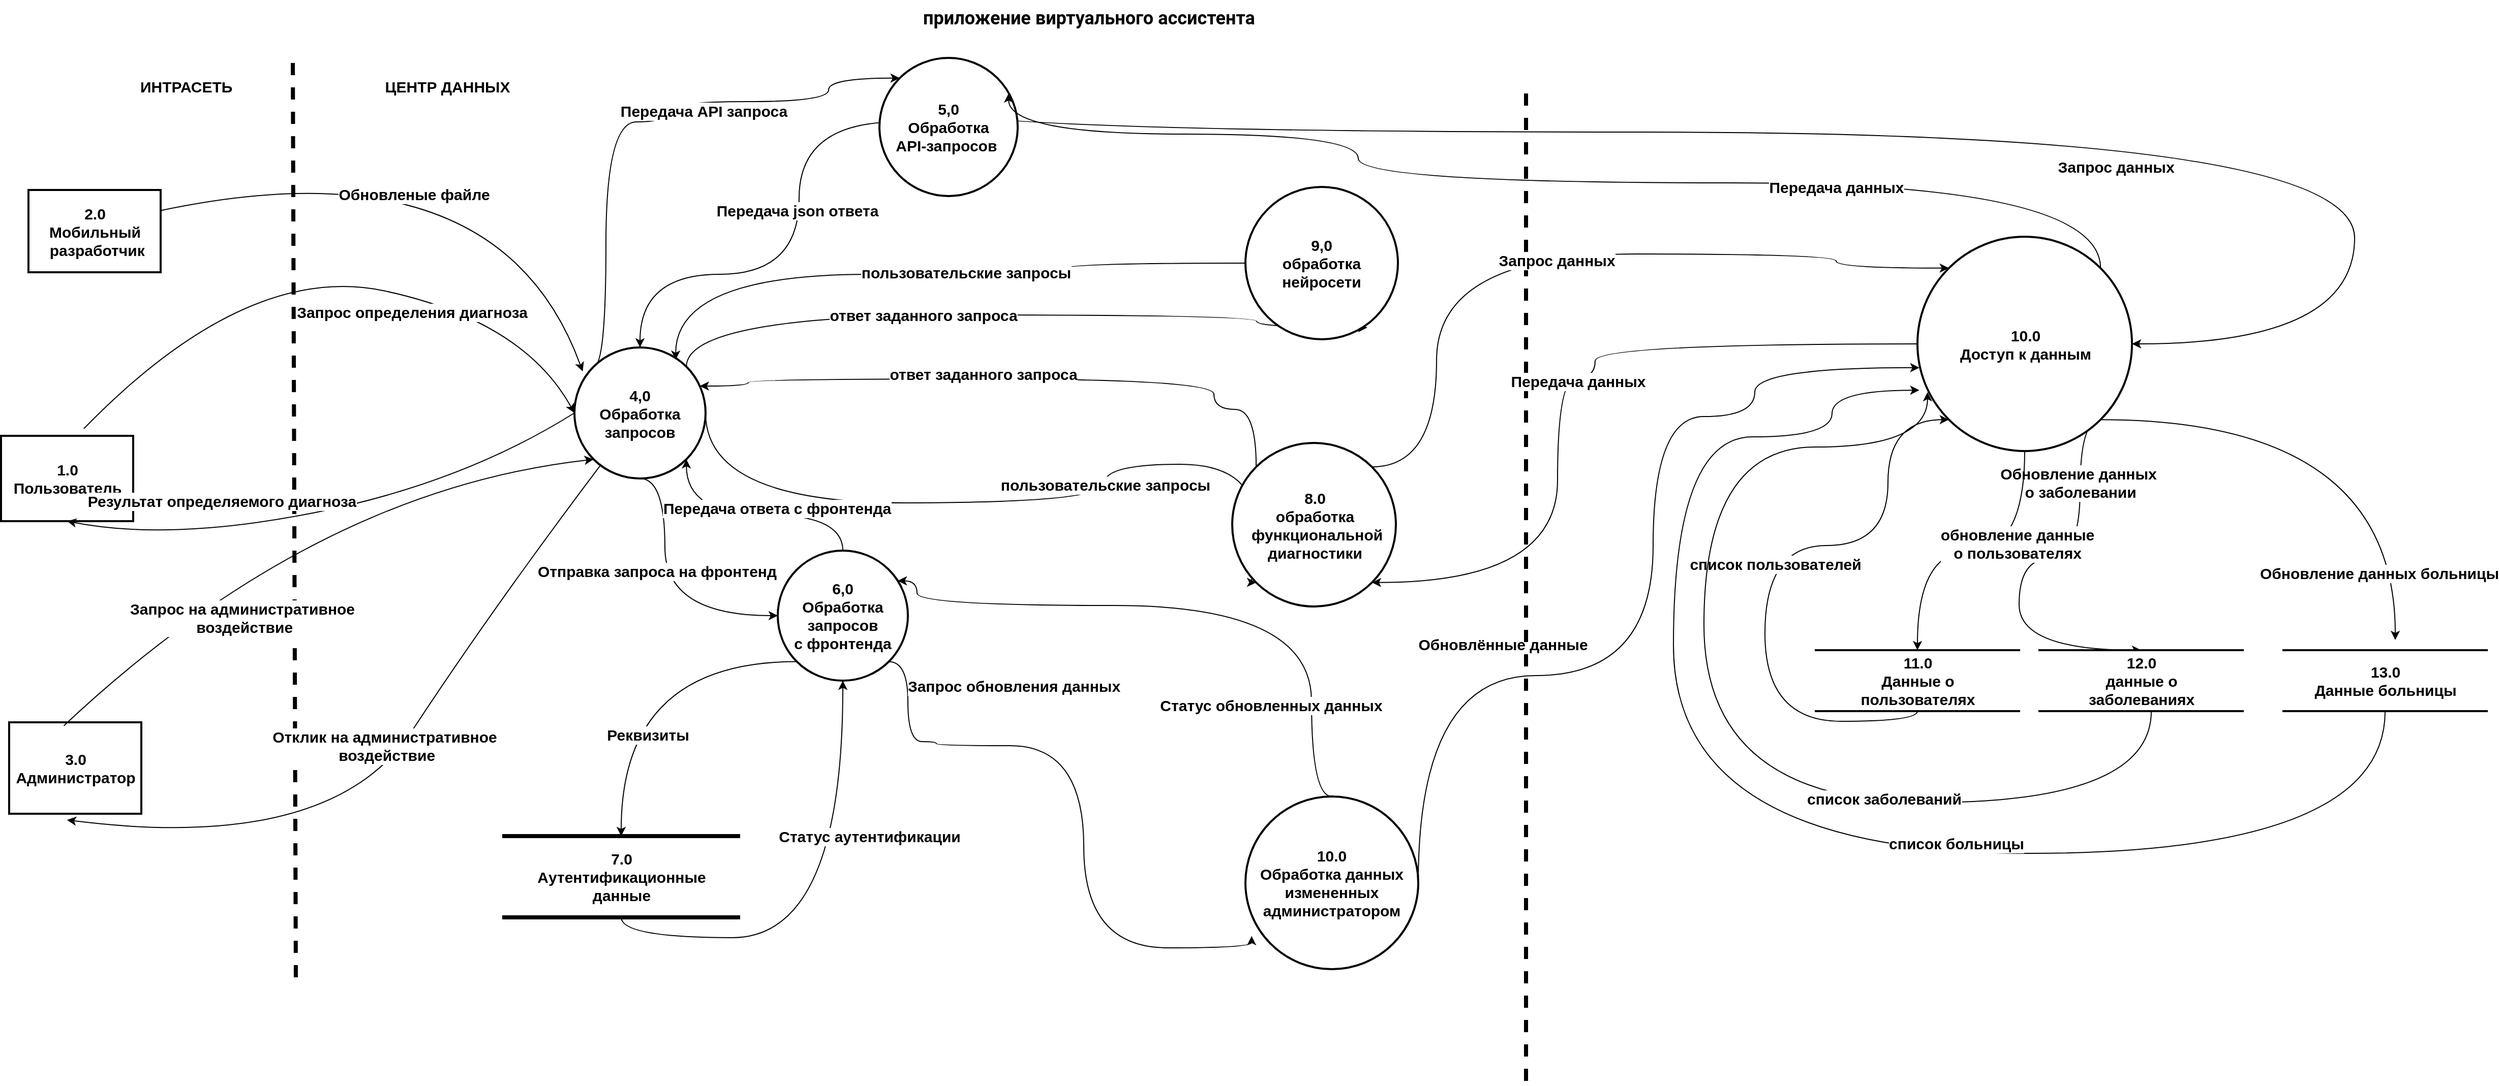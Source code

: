 <mxfile version="20.0.1" type="github">
  <diagram id="IhzEzsToBiXMktf6I1g5" name="Page-1">
    <mxGraphModel dx="1736" dy="900" grid="0" gridSize="10" guides="1" tooltips="1" connect="1" arrows="1" fold="1" page="0" pageScale="1" pageWidth="827" pageHeight="1169" math="0" shadow="0">
      <root>
        <mxCell id="0" />
        <mxCell id="1" parent="0" />
        <mxCell id="C1wmLBce0w5cXy57Bqss-13" value="" style="endArrow=none;html=1;rounded=0;fontSize=15;dashed=1;strokeWidth=4;shadow=0;fontStyle=1;exitX=0.399;exitY=-0.267;exitDx=0;exitDy=0;exitPerimeter=0;" parent="1" source="C1wmLBce0w5cXy57Bqss-17" edge="1">
          <mxGeometry width="50" height="50" relative="1" as="geometry">
            <mxPoint x="405" y="172.0" as="sourcePoint" />
            <mxPoint x="405" y="1046" as="targetPoint" />
          </mxGeometry>
        </mxCell>
        <mxCell id="C1wmLBce0w5cXy57Bqss-15" value="&lt;div style=&quot;line-height: 0.9; font-size: 15px;&quot;&gt;&lt;br style=&quot;font-size: 15px;&quot;&gt;&lt;/div&gt;&lt;div style=&quot;display: none; font-size: 15px;&quot; id=&quot;SDCloudData&quot;&gt;&lt;/div&gt;" style="text;whiteSpace=wrap;html=1;fontSize=15;fontStyle=1" parent="1" vertex="1">
          <mxGeometry x="392" y="165" width="3" height="15" as="geometry" />
        </mxCell>
        <mxCell id="C1wmLBce0w5cXy57Bqss-16" value="1.0&lt;br style=&quot;font-size: 15px;&quot;&gt;Пользователь&lt;div style=&quot;display: none; font-size: 15px;&quot; id=&quot;SDCloudData&quot;&gt;&lt;/div&gt;" style="html=1;dashed=0;whitespace=wrap;fontStyle=1;fontSize=15;strokeWidth=2;" parent="1" vertex="1">
          <mxGeometry x="115" y="509" width="130" height="84" as="geometry" />
        </mxCell>
        <mxCell id="C1wmLBce0w5cXy57Bqss-17" value="ИНТРАСЕТЬ&amp;nbsp; &amp;nbsp; &amp;nbsp; &amp;nbsp; &amp;nbsp; &amp;nbsp; &amp;nbsp; &amp;nbsp; &amp;nbsp; &amp;nbsp; &amp;nbsp; &amp;nbsp; &amp;nbsp; &amp;nbsp; &amp;nbsp; &amp;nbsp; &amp;nbsp; &amp;nbsp; ЦЕНТР ДАННЫХ&lt;div style=&quot;display: none; font-size: 15px;&quot; id=&quot;SDCloudData&quot;&gt;&lt;/div&gt;" style="text;whiteSpace=wrap;html=1;strokeWidth=2;fontStyle=1;fontSize=15;" parent="1" vertex="1">
          <mxGeometry x="250" y="150" width="381" height="30" as="geometry" />
        </mxCell>
        <mxCell id="C1wmLBce0w5cXy57Bqss-18" value="&lt;span style=&quot;font-family: Roboto, -apple-system, BlinkMacSystemFont, &amp;quot;Apple Color Emoji&amp;quot;, &amp;quot;Segoe UI&amp;quot;, Oxygen, Ubuntu, Cantarell, &amp;quot;Fira Sans&amp;quot;, &amp;quot;Droid Sans&amp;quot;, &amp;quot;Helvetica Neue&amp;quot;, sans-serif; font-size: 18px;&quot;&gt;приложение виртуального ассистента&lt;/span&gt;" style="text;whiteSpace=wrap;html=1;fontSize=18;fontStyle=1" parent="1" vertex="1">
          <mxGeometry x="1020" y="80" width="600" height="30" as="geometry" />
        </mxCell>
        <mxCell id="C1wmLBce0w5cXy57Bqss-19" value="2.0&lt;br style=&quot;font-size: 15px;&quot;&gt;Мобильный&lt;br style=&quot;font-size: 15px;&quot;&gt;&amp;nbsp;разработчик&lt;div style=&quot;display: none; font-size: 15px;&quot; id=&quot;SDCloudData&quot;&gt;&lt;/div&gt;" style="html=1;dashed=0;whitespace=wrap;fontStyle=1;fontSize=15;strokeWidth=2;" parent="1" vertex="1">
          <mxGeometry x="142" y="267" width="130" height="81" as="geometry" />
        </mxCell>
        <mxCell id="C1wmLBce0w5cXy57Bqss-20" value="3.0&lt;br style=&quot;font-size: 15px;&quot;&gt;Администратор&lt;br style=&quot;font-size: 15px;&quot;&gt;&lt;div style=&quot;display: none; font-size: 15px;&quot; id=&quot;SDCloudData&quot;&gt;&lt;/div&gt;" style="html=1;dashed=0;whitespace=wrap;fontStyle=1;fontSize=15;strokeWidth=2;" parent="1" vertex="1">
          <mxGeometry x="123" y="791" width="130" height="90" as="geometry" />
        </mxCell>
        <mxCell id="C1wmLBce0w5cXy57Bqss-21" value="" style="curved=1;endArrow=classic;html=1;rounded=0;fontSize=15;exitX=0.626;exitY=-0.083;exitDx=0;exitDy=0;exitPerimeter=0;entryX=0;entryY=0.5;entryDx=0;entryDy=0;fontStyle=1" parent="1" source="C1wmLBce0w5cXy57Bqss-16" target="GBtB8UjbD1A0Evd2xpRH-1" edge="1">
          <mxGeometry width="50" height="50" relative="1" as="geometry">
            <mxPoint x="266" y="442" as="sourcePoint" />
            <mxPoint x="674.218" y="429.064" as="targetPoint" />
            <Array as="points">
              <mxPoint x="357" y="337" />
              <mxPoint x="629" y="396" />
            </Array>
          </mxGeometry>
        </mxCell>
        <mxCell id="C1wmLBce0w5cXy57Bqss-22" value="&lt;font style=&quot;font-size: 15px;&quot;&gt;Запрос определения диагноза&lt;/font&gt;" style="edgeLabel;html=1;align=center;verticalAlign=middle;resizable=0;points=[];fontSize=15;fontStyle=1" parent="C1wmLBce0w5cXy57Bqss-21" vertex="1" connectable="0">
          <mxGeometry x="0.241" y="-22" relative="1" as="geometry">
            <mxPoint x="20" y="-3" as="offset" />
          </mxGeometry>
        </mxCell>
        <mxCell id="C1wmLBce0w5cXy57Bqss-23" value="" style="curved=1;endArrow=classic;html=1;rounded=0;fontSize=15;entryX=0.5;entryY=1;entryDx=0;entryDy=0;exitX=0;exitY=0.5;exitDx=0;exitDy=0;fontStyle=1" parent="1" source="GBtB8UjbD1A0Evd2xpRH-1" target="C1wmLBce0w5cXy57Bqss-16" edge="1">
          <mxGeometry width="50" height="50" relative="1" as="geometry">
            <mxPoint x="681.503" y="420.503" as="sourcePoint" />
            <mxPoint x="290" y="210" as="targetPoint" />
            <Array as="points">
              <mxPoint x="570" y="555" />
              <mxPoint x="283" y="613" />
            </Array>
          </mxGeometry>
        </mxCell>
        <mxCell id="C1wmLBce0w5cXy57Bqss-24" value="Результат определяемого диагноза" style="edgeLabel;html=1;align=center;verticalAlign=middle;resizable=0;points=[];fontSize=15;fontStyle=1" parent="C1wmLBce0w5cXy57Bqss-23" vertex="1" connectable="0">
          <mxGeometry x="0.404" y="-17" relative="1" as="geometry">
            <mxPoint x="1" y="-13" as="offset" />
          </mxGeometry>
        </mxCell>
        <mxCell id="C1wmLBce0w5cXy57Bqss-25" value="" style="curved=1;endArrow=classic;html=1;rounded=0;fontSize=15;exitX=1;exitY=0.25;exitDx=0;exitDy=0;entryX=0.063;entryY=0.183;entryDx=0;entryDy=0;fontStyle=1;entryPerimeter=0;" parent="1" source="C1wmLBce0w5cXy57Bqss-19" target="GBtB8UjbD1A0Evd2xpRH-1" edge="1">
          <mxGeometry width="50" height="50" relative="1" as="geometry">
            <mxPoint x="400" y="290" as="sourcePoint" />
            <mxPoint x="731" y="400" as="targetPoint" />
            <Array as="points">
              <mxPoint x="604" y="217" />
            </Array>
          </mxGeometry>
        </mxCell>
        <mxCell id="C1wmLBce0w5cXy57Bqss-26" value="Обновленые файле" style="edgeLabel;html=1;align=center;verticalAlign=middle;resizable=0;points=[];fontSize=15;fontStyle=1" parent="C1wmLBce0w5cXy57Bqss-25" vertex="1" connectable="0">
          <mxGeometry x="0.3" y="-18" relative="1" as="geometry">
            <mxPoint x="-80" y="11" as="offset" />
          </mxGeometry>
        </mxCell>
        <mxCell id="C1wmLBce0w5cXy57Bqss-27" value="" style="curved=1;endArrow=classic;html=1;rounded=0;fontSize=15;exitX=0.414;exitY=0.037;exitDx=0;exitDy=0;entryX=0;entryY=1;entryDx=0;entryDy=0;exitPerimeter=0;fontStyle=1" parent="1" source="C1wmLBce0w5cXy57Bqss-20" target="GBtB8UjbD1A0Evd2xpRH-1" edge="1">
          <mxGeometry width="50" height="50" relative="1" as="geometry">
            <mxPoint x="213" y="519" as="sourcePoint" />
            <mxPoint x="681.503" y="519.497" as="targetPoint" />
            <Array as="points">
              <mxPoint x="423" y="563" />
            </Array>
          </mxGeometry>
        </mxCell>
        <mxCell id="C1wmLBce0w5cXy57Bqss-28" value="Запрос на административное&lt;br style=&quot;font-size: 15px;&quot;&gt;&amp;nbsp;воздействие" style="edgeLabel;html=1;align=center;verticalAlign=middle;resizable=0;points=[];fontSize=15;fontStyle=1" parent="C1wmLBce0w5cXy57Bqss-27" vertex="1" connectable="0">
          <mxGeometry x="-0.311" y="-5" relative="1" as="geometry">
            <mxPoint x="17" y="35" as="offset" />
          </mxGeometry>
        </mxCell>
        <mxCell id="C1wmLBce0w5cXy57Bqss-29" value="" style="curved=1;endArrow=classic;html=1;rounded=0;fontSize=15;entryX=0.438;entryY=1.068;entryDx=0;entryDy=0;entryPerimeter=0;fontStyle=1" parent="1" source="GBtB8UjbD1A0Evd2xpRH-1" target="C1wmLBce0w5cXy57Bqss-20" edge="1">
          <mxGeometry width="50" height="50" relative="1" as="geometry">
            <mxPoint x="731" y="540" as="sourcePoint" />
            <mxPoint x="175" y="572" as="targetPoint" />
            <Array as="points">
              <mxPoint x="599" y="678" />
              <mxPoint x="440" y="920" />
            </Array>
          </mxGeometry>
        </mxCell>
        <mxCell id="C1wmLBce0w5cXy57Bqss-30" value="Отклик на административное&lt;br style=&quot;font-size: 15px;&quot;&gt;&amp;nbsp;воздействие" style="edgeLabel;html=1;align=center;verticalAlign=middle;resizable=0;points=[];fontSize=15;fontStyle=1" parent="C1wmLBce0w5cXy57Bqss-29" vertex="1" connectable="0">
          <mxGeometry x="0.272" y="-8" relative="1" as="geometry">
            <mxPoint x="57" y="-100" as="offset" />
          </mxGeometry>
        </mxCell>
        <mxCell id="GBtB8UjbD1A0Evd2xpRH-12" style="edgeStyle=orthogonalEdgeStyle;rounded=0;orthogonalLoop=1;jettySize=auto;html=1;exitX=0.5;exitY=1;exitDx=0;exitDy=0;entryX=0;entryY=0.5;entryDx=0;entryDy=0;curved=1;fontSize=15;fontStyle=1" parent="1" source="GBtB8UjbD1A0Evd2xpRH-1" target="GBtB8UjbD1A0Evd2xpRH-4" edge="1">
          <mxGeometry relative="1" as="geometry">
            <Array as="points">
              <mxPoint x="768" y="551" />
              <mxPoint x="768" y="686" />
            </Array>
          </mxGeometry>
        </mxCell>
        <mxCell id="GBtB8UjbD1A0Evd2xpRH-14" value="Отправка запроса на фронтенд" style="edgeLabel;html=1;align=center;verticalAlign=middle;resizable=0;points=[];fontSize=15;fontStyle=1" parent="GBtB8UjbD1A0Evd2xpRH-12" vertex="1" connectable="0">
          <mxGeometry x="-0.053" y="26" relative="1" as="geometry">
            <mxPoint x="-34" y="-13" as="offset" />
          </mxGeometry>
        </mxCell>
        <mxCell id="GBtB8UjbD1A0Evd2xpRH-27" style="edgeStyle=orthogonalEdgeStyle;curved=1;rounded=0;orthogonalLoop=1;jettySize=auto;html=1;exitX=0;exitY=0;exitDx=0;exitDy=0;entryX=0;entryY=0;entryDx=0;entryDy=0;fontSize=15;fontStyle=1" parent="1" source="GBtB8UjbD1A0Evd2xpRH-1" target="GBtB8UjbD1A0Evd2xpRH-2" edge="1">
          <mxGeometry relative="1" as="geometry">
            <Array as="points">
              <mxPoint x="710" y="441" />
              <mxPoint x="710" y="200" />
              <mxPoint x="770" y="200" />
              <mxPoint x="770" y="180" />
              <mxPoint x="929" y="180" />
            </Array>
          </mxGeometry>
        </mxCell>
        <mxCell id="GBtB8UjbD1A0Evd2xpRH-29" value="Передача АPI запроса" style="edgeLabel;html=1;align=center;verticalAlign=middle;resizable=0;points=[];fontSize=15;fontStyle=1" parent="GBtB8UjbD1A0Evd2xpRH-27" vertex="1" connectable="0">
          <mxGeometry x="0.015" y="-1" relative="1" as="geometry">
            <mxPoint x="52" y="-12" as="offset" />
          </mxGeometry>
        </mxCell>
        <mxCell id="GBtB8UjbD1A0Evd2xpRH-31" style="edgeStyle=orthogonalEdgeStyle;curved=1;rounded=0;orthogonalLoop=1;jettySize=auto;html=1;exitX=1;exitY=0;exitDx=0;exitDy=0;entryX=0.8;entryY=0.923;entryDx=0;entryDy=0;entryPerimeter=0;fontSize=15;fontStyle=1" parent="1" source="GBtB8UjbD1A0Evd2xpRH-1" target="GBtB8UjbD1A0Evd2xpRH-5" edge="1">
          <mxGeometry relative="1" as="geometry">
            <Array as="points">
              <mxPoint x="789" y="390" />
              <mxPoint x="1350" y="390" />
            </Array>
          </mxGeometry>
        </mxCell>
        <mxCell id="GBtB8UjbD1A0Evd2xpRH-34" value="ответ заданного запроса" style="edgeLabel;html=1;align=center;verticalAlign=middle;resizable=0;points=[];fontSize=15;fontStyle=1" parent="GBtB8UjbD1A0Evd2xpRH-31" vertex="1" connectable="0">
          <mxGeometry x="0.062" y="18" relative="1" as="geometry">
            <mxPoint x="-106" y="18" as="offset" />
          </mxGeometry>
        </mxCell>
        <mxCell id="GBtB8UjbD1A0Evd2xpRH-40" style="edgeStyle=orthogonalEdgeStyle;curved=1;rounded=0;orthogonalLoop=1;jettySize=auto;html=1;exitX=1;exitY=0.5;exitDx=0;exitDy=0;entryX=0;entryY=1;entryDx=0;entryDy=0;fontSize=15;fontStyle=1" parent="1" source="GBtB8UjbD1A0Evd2xpRH-1" target="GBtB8UjbD1A0Evd2xpRH-37" edge="1">
          <mxGeometry relative="1" as="geometry">
            <Array as="points">
              <mxPoint x="808" y="575" />
              <mxPoint x="1200" y="575" />
              <mxPoint x="1200" y="537" />
              <mxPoint x="1348" y="537" />
            </Array>
          </mxGeometry>
        </mxCell>
        <mxCell id="GBtB8UjbD1A0Evd2xpRH-42" value="пользовательские запросы" style="edgeLabel;html=1;align=center;verticalAlign=middle;resizable=0;points=[];fontSize=15;fontStyle=1" parent="GBtB8UjbD1A0Evd2xpRH-40" vertex="1" connectable="0">
          <mxGeometry x="0.272" y="-1" relative="1" as="geometry">
            <mxPoint as="offset" />
          </mxGeometry>
        </mxCell>
        <mxCell id="GBtB8UjbD1A0Evd2xpRH-1" value="4,0&lt;br style=&quot;font-size: 15px;&quot;&gt;Обработка запросов" style="ellipse;whiteSpace=wrap;html=1;aspect=fixed;strokeWidth=2;fontSize=15;fontStyle=1" parent="1" vertex="1">
          <mxGeometry x="679" y="422" width="129" height="129" as="geometry" />
        </mxCell>
        <mxCell id="GBtB8UjbD1A0Evd2xpRH-28" style="edgeStyle=orthogonalEdgeStyle;curved=1;rounded=0;orthogonalLoop=1;jettySize=auto;html=1;exitX=1;exitY=0;exitDx=0;exitDy=0;entryX=0.5;entryY=0;entryDx=0;entryDy=0;fontSize=15;fontStyle=1" parent="1" source="GBtB8UjbD1A0Evd2xpRH-2" target="GBtB8UjbD1A0Evd2xpRH-1" edge="1">
          <mxGeometry relative="1" as="geometry">
            <Array as="points">
              <mxPoint x="900" y="200" />
              <mxPoint x="900" y="350" />
              <mxPoint x="743" y="350" />
            </Array>
          </mxGeometry>
        </mxCell>
        <mxCell id="GBtB8UjbD1A0Evd2xpRH-30" value="Передача json ответа" style="edgeLabel;html=1;align=center;verticalAlign=middle;resizable=0;points=[];fontSize=15;fontStyle=1" parent="GBtB8UjbD1A0Evd2xpRH-28" vertex="1" connectable="0">
          <mxGeometry x="-0.207" y="-9" relative="1" as="geometry">
            <mxPoint x="7" y="80" as="offset" />
          </mxGeometry>
        </mxCell>
        <mxCell id="GBtB8UjbD1A0Evd2xpRH-75" style="edgeStyle=orthogonalEdgeStyle;curved=1;rounded=0;orthogonalLoop=1;jettySize=auto;html=1;exitX=1;exitY=0;exitDx=0;exitDy=0;entryX=1;entryY=0.5;entryDx=0;entryDy=0;fontSize=15;fontStyle=1" parent="1" source="GBtB8UjbD1A0Evd2xpRH-2" target="GBtB8UjbD1A0Evd2xpRH-44" edge="1">
          <mxGeometry relative="1" as="geometry">
            <Array as="points">
              <mxPoint x="1025" y="210" />
              <mxPoint x="2430" y="210" />
              <mxPoint x="2430" y="419" />
            </Array>
          </mxGeometry>
        </mxCell>
        <mxCell id="GBtB8UjbD1A0Evd2xpRH-78" value="Запрос данных" style="edgeLabel;html=1;align=center;verticalAlign=middle;resizable=0;points=[];fontSize=15;fontStyle=1" parent="GBtB8UjbD1A0Evd2xpRH-75" vertex="1" connectable="0">
          <mxGeometry x="0.322" y="-34" relative="1" as="geometry">
            <mxPoint as="offset" />
          </mxGeometry>
        </mxCell>
        <mxCell id="GBtB8UjbD1A0Evd2xpRH-2" value="5,0&lt;br style=&quot;font-size: 15px;&quot;&gt;Обработка&lt;br style=&quot;font-size: 15px;&quot;&gt;API-запросов&amp;nbsp;" style="ellipse;whiteSpace=wrap;html=1;aspect=fixed;fillColor=default;fontSize=15;fontStyle=1;strokeWidth=2;" parent="1" vertex="1">
          <mxGeometry x="979" y="137" width="136" height="136" as="geometry" />
        </mxCell>
        <mxCell id="GBtB8UjbD1A0Evd2xpRH-13" style="edgeStyle=orthogonalEdgeStyle;curved=1;rounded=0;orthogonalLoop=1;jettySize=auto;html=1;exitX=0.5;exitY=0;exitDx=0;exitDy=0;entryX=1;entryY=1;entryDx=0;entryDy=0;fontSize=15;fontStyle=1" parent="1" source="GBtB8UjbD1A0Evd2xpRH-4" target="GBtB8UjbD1A0Evd2xpRH-1" edge="1">
          <mxGeometry relative="1" as="geometry" />
        </mxCell>
        <mxCell id="GBtB8UjbD1A0Evd2xpRH-15" value="Передача ответа с фронтенда" style="edgeLabel;html=1;align=center;verticalAlign=middle;resizable=0;points=[];fontSize=15;fontStyle=1" parent="GBtB8UjbD1A0Evd2xpRH-13" vertex="1" connectable="0">
          <mxGeometry x="-0.081" y="29" relative="1" as="geometry">
            <mxPoint x="11" y="-36" as="offset" />
          </mxGeometry>
        </mxCell>
        <mxCell id="GBtB8UjbD1A0Evd2xpRH-16" style="edgeStyle=orthogonalEdgeStyle;curved=1;rounded=0;orthogonalLoop=1;jettySize=auto;html=1;exitX=1;exitY=1;exitDx=0;exitDy=0;entryX=0.036;entryY=0.808;entryDx=0;entryDy=0;entryPerimeter=0;fontSize=15;fontStyle=1" parent="1" source="GBtB8UjbD1A0Evd2xpRH-4" target="GBtB8UjbD1A0Evd2xpRH-6" edge="1">
          <mxGeometry relative="1" as="geometry">
            <Array as="points">
              <mxPoint x="1007" y="810" />
              <mxPoint x="1035" y="810" />
              <mxPoint x="1035" y="814" />
              <mxPoint x="1180" y="814" />
              <mxPoint x="1180" y="1013" />
              <mxPoint x="1345" y="1013" />
            </Array>
          </mxGeometry>
        </mxCell>
        <mxCell id="GBtB8UjbD1A0Evd2xpRH-18" value="Запрос обновления данных" style="edgeLabel;html=1;align=center;verticalAlign=middle;resizable=0;points=[];fontSize=15;fontStyle=1" parent="GBtB8UjbD1A0Evd2xpRH-16" vertex="1" connectable="0">
          <mxGeometry x="-0.039" y="27" relative="1" as="geometry">
            <mxPoint x="-96" y="-97" as="offset" />
          </mxGeometry>
        </mxCell>
        <mxCell id="GBtB8UjbD1A0Evd2xpRH-21" style="edgeStyle=orthogonalEdgeStyle;curved=1;rounded=0;orthogonalLoop=1;jettySize=auto;html=1;exitX=0;exitY=1;exitDx=0;exitDy=0;entryX=0.5;entryY=0;entryDx=0;entryDy=0;fontSize=15;fontStyle=1" parent="1" source="GBtB8UjbD1A0Evd2xpRH-4" target="GBtB8UjbD1A0Evd2xpRH-20" edge="1">
          <mxGeometry relative="1" as="geometry" />
        </mxCell>
        <mxCell id="GBtB8UjbD1A0Evd2xpRH-23" value="Реквизиты" style="edgeLabel;html=1;align=center;verticalAlign=middle;resizable=0;points=[];fontSize=15;fontStyle=1" parent="GBtB8UjbD1A0Evd2xpRH-21" vertex="1" connectable="0">
          <mxGeometry x="0.414" y="26" relative="1" as="geometry">
            <mxPoint y="1" as="offset" />
          </mxGeometry>
        </mxCell>
        <mxCell id="GBtB8UjbD1A0Evd2xpRH-4" value="6,0&lt;br style=&quot;font-size: 15px;&quot;&gt;Обработка запросов&lt;br style=&quot;font-size: 15px;&quot;&gt;с фронтенда" style="ellipse;whiteSpace=wrap;html=1;aspect=fixed;fillColor=default;fontSize=15;fontStyle=1;strokeWidth=2;" parent="1" vertex="1">
          <mxGeometry x="879" y="622" width="128" height="128" as="geometry" />
        </mxCell>
        <mxCell id="GBtB8UjbD1A0Evd2xpRH-32" style="edgeStyle=orthogonalEdgeStyle;curved=1;rounded=0;orthogonalLoop=1;jettySize=auto;html=1;exitX=0;exitY=0.5;exitDx=0;exitDy=0;entryX=0.772;entryY=0.094;entryDx=0;entryDy=0;entryPerimeter=0;fontSize=15;fontStyle=1" parent="1" source="GBtB8UjbD1A0Evd2xpRH-5" target="GBtB8UjbD1A0Evd2xpRH-1" edge="1">
          <mxGeometry relative="1" as="geometry">
            <Array as="points">
              <mxPoint x="1160" y="350" />
              <mxPoint x="779" y="350" />
            </Array>
          </mxGeometry>
        </mxCell>
        <mxCell id="GBtB8UjbD1A0Evd2xpRH-33" value="пользовательские запросы" style="edgeLabel;html=1;align=center;verticalAlign=middle;resizable=0;points=[];fontSize=15;fontStyle=1" parent="GBtB8UjbD1A0Evd2xpRH-32" vertex="1" connectable="0">
          <mxGeometry x="-0.126" y="-2" relative="1" as="geometry">
            <mxPoint as="offset" />
          </mxGeometry>
        </mxCell>
        <mxCell id="GBtB8UjbD1A0Evd2xpRH-5" value="9,0&lt;br style=&quot;font-size: 15px;&quot;&gt;обработка нейросети" style="ellipse;whiteSpace=wrap;html=1;aspect=fixed;fillColor=default;fontSize=15;fontStyle=1;strokeWidth=2;" parent="1" vertex="1">
          <mxGeometry x="1339" y="264" width="150" height="150" as="geometry" />
        </mxCell>
        <mxCell id="GBtB8UjbD1A0Evd2xpRH-17" style="edgeStyle=orthogonalEdgeStyle;curved=1;rounded=0;orthogonalLoop=1;jettySize=auto;html=1;exitX=0.5;exitY=0;exitDx=0;exitDy=0;entryX=0.922;entryY=0.232;entryDx=0;entryDy=0;entryPerimeter=0;fontSize=15;fontStyle=1" parent="1" source="GBtB8UjbD1A0Evd2xpRH-6" target="GBtB8UjbD1A0Evd2xpRH-4" edge="1">
          <mxGeometry relative="1" as="geometry">
            <Array as="points">
              <mxPoint x="1404" y="864" />
              <mxPoint x="1404" y="676" />
              <mxPoint x="1016" y="676" />
            </Array>
          </mxGeometry>
        </mxCell>
        <mxCell id="GBtB8UjbD1A0Evd2xpRH-19" value="Статус обновленных данных" style="edgeLabel;html=1;align=center;verticalAlign=middle;resizable=0;points=[];fontSize=15;fontStyle=1" parent="GBtB8UjbD1A0Evd2xpRH-17" vertex="1" connectable="0">
          <mxGeometry x="-0.028" y="22" relative="1" as="geometry">
            <mxPoint x="62" y="76" as="offset" />
          </mxGeometry>
        </mxCell>
        <mxCell id="GBtB8UjbD1A0Evd2xpRH-69" style="edgeStyle=orthogonalEdgeStyle;curved=1;rounded=0;orthogonalLoop=1;jettySize=auto;html=1;exitX=1;exitY=0.5;exitDx=0;exitDy=0;entryX=0.009;entryY=0.611;entryDx=0;entryDy=0;fontSize=15;entryPerimeter=0;fontStyle=1" parent="1" source="GBtB8UjbD1A0Evd2xpRH-6" target="GBtB8UjbD1A0Evd2xpRH-44" edge="1">
          <mxGeometry relative="1" as="geometry">
            <Array as="points">
              <mxPoint x="1740" y="745" />
              <mxPoint x="1740" y="490" />
              <mxPoint x="1840" y="490" />
              <mxPoint x="1840" y="442" />
            </Array>
          </mxGeometry>
        </mxCell>
        <mxCell id="GBtB8UjbD1A0Evd2xpRH-70" value="Обновлённые данные" style="edgeLabel;html=1;align=center;verticalAlign=middle;resizable=0;points=[];fontSize=15;fontStyle=1" parent="GBtB8UjbD1A0Evd2xpRH-69" vertex="1" connectable="0">
          <mxGeometry x="-0.427" y="30" relative="1" as="geometry">
            <mxPoint y="-1" as="offset" />
          </mxGeometry>
        </mxCell>
        <mxCell id="GBtB8UjbD1A0Evd2xpRH-6" value="10.0&lt;br style=&quot;font-size: 15px;&quot;&gt;Обработка данных измененных администратором" style="ellipse;whiteSpace=wrap;html=1;aspect=fixed;fillColor=default;fontSize=15;fontStyle=1;strokeWidth=2;" parent="1" vertex="1">
          <mxGeometry x="1339" y="864" width="170" height="170" as="geometry" />
        </mxCell>
        <mxCell id="GBtB8UjbD1A0Evd2xpRH-22" style="edgeStyle=orthogonalEdgeStyle;curved=1;rounded=0;orthogonalLoop=1;jettySize=auto;html=1;exitX=0.5;exitY=1;exitDx=0;exitDy=0;fontSize=15;fontStyle=1" parent="1" source="GBtB8UjbD1A0Evd2xpRH-20" target="GBtB8UjbD1A0Evd2xpRH-4" edge="1">
          <mxGeometry relative="1" as="geometry" />
        </mxCell>
        <mxCell id="GBtB8UjbD1A0Evd2xpRH-24" value="Статус аутентификации" style="edgeLabel;html=1;align=center;verticalAlign=middle;resizable=0;points=[];fontSize=15;fontStyle=1" parent="GBtB8UjbD1A0Evd2xpRH-22" vertex="1" connectable="0">
          <mxGeometry x="0.372" y="19" relative="1" as="geometry">
            <mxPoint x="45" y="-1" as="offset" />
          </mxGeometry>
        </mxCell>
        <mxCell id="GBtB8UjbD1A0Evd2xpRH-20" value="7.0&lt;br style=&quot;font-size: 15px;&quot;&gt;Аутентификационные &lt;br style=&quot;font-size: 15px;&quot;&gt;данные" style="html=1;dashed=0;whitespace=wrap;shape=partialRectangle;right=0;left=0;fillColor=default;strokeWidth=4;fontStyle=1;fontSize=15;" parent="1" vertex="1">
          <mxGeometry x="610" y="903" width="230" height="80" as="geometry" />
        </mxCell>
        <mxCell id="GBtB8UjbD1A0Evd2xpRH-35" value="" style="endArrow=none;html=1;rounded=0;fontSize=15;dashed=1;strokeWidth=4;shadow=0;fontStyle=1" parent="1" edge="1">
          <mxGeometry width="50" height="50" relative="1" as="geometry">
            <mxPoint x="1615" y="172" as="sourcePoint" />
            <mxPoint x="1615" y="1145" as="targetPoint" />
          </mxGeometry>
        </mxCell>
        <mxCell id="GBtB8UjbD1A0Evd2xpRH-41" style="edgeStyle=orthogonalEdgeStyle;curved=1;rounded=0;orthogonalLoop=1;jettySize=auto;html=1;exitX=0;exitY=0;exitDx=0;exitDy=0;fontSize=15;fontStyle=1" parent="1" source="GBtB8UjbD1A0Evd2xpRH-37" target="GBtB8UjbD1A0Evd2xpRH-1" edge="1">
          <mxGeometry relative="1" as="geometry">
            <Array as="points">
              <mxPoint x="1350" y="483" />
              <mxPoint x="1308" y="483" />
              <mxPoint x="1308" y="453" />
              <mxPoint x="850" y="453" />
              <mxPoint x="850" y="460" />
            </Array>
          </mxGeometry>
        </mxCell>
        <mxCell id="GBtB8UjbD1A0Evd2xpRH-43" value="ответ заданного запроса" style="edgeLabel;html=1;align=center;verticalAlign=middle;resizable=0;points=[];fontSize=15;fontStyle=1" parent="GBtB8UjbD1A0Evd2xpRH-41" vertex="1" connectable="0">
          <mxGeometry x="-0.327" y="5" relative="1" as="geometry">
            <mxPoint x="-140" y="-10" as="offset" />
          </mxGeometry>
        </mxCell>
        <mxCell id="GBtB8UjbD1A0Evd2xpRH-71" style="edgeStyle=orthogonalEdgeStyle;curved=1;rounded=0;orthogonalLoop=1;jettySize=auto;html=1;exitX=1;exitY=0;exitDx=0;exitDy=0;entryX=0;entryY=0;entryDx=0;entryDy=0;fontSize=15;fontStyle=1" parent="1" source="GBtB8UjbD1A0Evd2xpRH-37" target="GBtB8UjbD1A0Evd2xpRH-44" edge="1">
          <mxGeometry relative="1" as="geometry">
            <Array as="points">
              <mxPoint x="1527" y="330" />
              <mxPoint x="1920" y="330" />
              <mxPoint x="1920" y="344" />
            </Array>
          </mxGeometry>
        </mxCell>
        <mxCell id="GBtB8UjbD1A0Evd2xpRH-73" value="Запрос данных" style="edgeLabel;html=1;align=center;verticalAlign=middle;resizable=0;points=[];fontSize=15;fontStyle=1" parent="GBtB8UjbD1A0Evd2xpRH-71" vertex="1" connectable="0">
          <mxGeometry x="-0.011" y="-6" relative="1" as="geometry">
            <mxPoint as="offset" />
          </mxGeometry>
        </mxCell>
        <mxCell id="GBtB8UjbD1A0Evd2xpRH-37" value="&lt;span style=&quot;font-size: 15px;&quot;&gt;8.0&lt;br style=&quot;font-size: 15px;&quot;&gt;обработка&lt;br style=&quot;font-size: 15px;&quot;&gt;&amp;nbsp;функциональной &lt;br style=&quot;font-size: 15px;&quot;&gt;диагностики&lt;/span&gt;" style="shape=ellipse;html=1;dashed=0;whitespace=wrap;aspect=fixed;perimeter=ellipsePerimeter;fontSize=15;strokeWidth=2;fillColor=default;fontStyle=1" parent="1" vertex="1">
          <mxGeometry x="1326" y="516" width="161" height="161" as="geometry" />
        </mxCell>
        <mxCell id="GBtB8UjbD1A0Evd2xpRH-49" style="edgeStyle=orthogonalEdgeStyle;curved=1;rounded=0;orthogonalLoop=1;jettySize=auto;html=1;exitX=1;exitY=1;exitDx=0;exitDy=0;entryX=0.5;entryY=0;entryDx=0;entryDy=0;fontSize=15;fontStyle=1" parent="1" source="GBtB8UjbD1A0Evd2xpRH-44" target="GBtB8UjbD1A0Evd2xpRH-46" edge="1">
          <mxGeometry relative="1" as="geometry">
            <Array as="points">
              <mxPoint x="2160" y="493" />
              <mxPoint x="2160" y="630" />
              <mxPoint x="2100" y="630" />
            </Array>
          </mxGeometry>
        </mxCell>
        <mxCell id="GBtB8UjbD1A0Evd2xpRH-60" value="Обновление данных&lt;br style=&quot;font-size: 15px;&quot;&gt;&amp;nbsp;о заболевании" style="edgeLabel;html=1;align=center;verticalAlign=middle;resizable=0;points=[];fontSize=15;fontStyle=1" parent="GBtB8UjbD1A0Evd2xpRH-49" vertex="1" connectable="0">
          <mxGeometry x="-0.621" y="-2" relative="1" as="geometry">
            <mxPoint y="1" as="offset" />
          </mxGeometry>
        </mxCell>
        <mxCell id="GBtB8UjbD1A0Evd2xpRH-63" value="Обновление данных&lt;br style=&quot;font-size: 15px;&quot;&gt;&amp;nbsp;о заболевании" style="edgeLabel;html=1;align=center;verticalAlign=middle;resizable=0;points=[];fontSize=15;fontStyle=1" parent="GBtB8UjbD1A0Evd2xpRH-49" vertex="1" connectable="0">
          <mxGeometry x="-0.621" y="-2" relative="1" as="geometry">
            <mxPoint y="1" as="offset" />
          </mxGeometry>
        </mxCell>
        <mxCell id="GBtB8UjbD1A0Evd2xpRH-50" style="edgeStyle=orthogonalEdgeStyle;curved=1;rounded=0;orthogonalLoop=1;jettySize=auto;html=1;exitX=1;exitY=1;exitDx=0;exitDy=0;entryX=0.55;entryY=-0.167;entryDx=0;entryDy=0;entryPerimeter=0;fontSize=15;fontStyle=1" parent="1" source="GBtB8UjbD1A0Evd2xpRH-44" target="GBtB8UjbD1A0Evd2xpRH-47" edge="1">
          <mxGeometry relative="1" as="geometry" />
        </mxCell>
        <mxCell id="GBtB8UjbD1A0Evd2xpRH-61" value="Обновление данных больницы" style="edgeLabel;html=1;align=center;verticalAlign=middle;resizable=0;points=[];fontSize=15;fontStyle=1" parent="GBtB8UjbD1A0Evd2xpRH-50" vertex="1" connectable="0">
          <mxGeometry x="0.734" y="-16" relative="1" as="geometry">
            <mxPoint y="1" as="offset" />
          </mxGeometry>
        </mxCell>
        <mxCell id="GBtB8UjbD1A0Evd2xpRH-62" value="Обновление данных больницы" style="edgeLabel;html=1;align=center;verticalAlign=middle;resizable=0;points=[];fontSize=15;fontStyle=1" parent="GBtB8UjbD1A0Evd2xpRH-50" vertex="1" connectable="0">
          <mxGeometry x="0.734" y="-16" relative="1" as="geometry">
            <mxPoint y="1" as="offset" />
          </mxGeometry>
        </mxCell>
        <mxCell id="GBtB8UjbD1A0Evd2xpRH-52" style="edgeStyle=orthogonalEdgeStyle;curved=1;rounded=0;orthogonalLoop=1;jettySize=auto;html=1;exitX=0.5;exitY=1;exitDx=0;exitDy=0;entryX=0.5;entryY=0;entryDx=0;entryDy=0;fontSize=15;fontStyle=1" parent="1" source="GBtB8UjbD1A0Evd2xpRH-44" target="GBtB8UjbD1A0Evd2xpRH-45" edge="1">
          <mxGeometry relative="1" as="geometry" />
        </mxCell>
        <mxCell id="GBtB8UjbD1A0Evd2xpRH-59" value="обновление данные &lt;br style=&quot;font-size: 15px;&quot;&gt;о пользователях" style="edgeLabel;html=1;align=center;verticalAlign=middle;resizable=0;points=[];fontSize=15;fontStyle=1" parent="GBtB8UjbD1A0Evd2xpRH-52" vertex="1" connectable="0">
          <mxGeometry x="-0.396" y="-8" relative="1" as="geometry">
            <mxPoint as="offset" />
          </mxGeometry>
        </mxCell>
        <mxCell id="GBtB8UjbD1A0Evd2xpRH-64" value="обновление данные &lt;br style=&quot;font-size: 15px;&quot;&gt;о пользователях" style="edgeLabel;html=1;align=center;verticalAlign=middle;resizable=0;points=[];fontSize=15;fontStyle=1" parent="GBtB8UjbD1A0Evd2xpRH-52" vertex="1" connectable="0">
          <mxGeometry x="-0.396" y="-8" relative="1" as="geometry">
            <mxPoint as="offset" />
          </mxGeometry>
        </mxCell>
        <mxCell id="GBtB8UjbD1A0Evd2xpRH-72" style="edgeStyle=orthogonalEdgeStyle;curved=1;rounded=0;orthogonalLoop=1;jettySize=auto;html=1;exitX=0;exitY=0.5;exitDx=0;exitDy=0;entryX=1;entryY=1;entryDx=0;entryDy=0;fontSize=15;fontStyle=1" parent="1" source="GBtB8UjbD1A0Evd2xpRH-44" target="GBtB8UjbD1A0Evd2xpRH-37" edge="1">
          <mxGeometry relative="1" as="geometry">
            <Array as="points">
              <mxPoint x="1683" y="418" />
              <mxPoint x="1683" y="452" />
              <mxPoint x="1646" y="452" />
              <mxPoint x="1646" y="653" />
            </Array>
          </mxGeometry>
        </mxCell>
        <mxCell id="GBtB8UjbD1A0Evd2xpRH-74" value="Передача данных" style="edgeLabel;html=1;align=center;verticalAlign=middle;resizable=0;points=[];fontSize=15;fontStyle=1" parent="GBtB8UjbD1A0Evd2xpRH-72" vertex="1" connectable="0">
          <mxGeometry x="0.491" y="-4" relative="1" as="geometry">
            <mxPoint x="24" y="-185" as="offset" />
          </mxGeometry>
        </mxCell>
        <mxCell id="GBtB8UjbD1A0Evd2xpRH-76" style="edgeStyle=orthogonalEdgeStyle;curved=1;rounded=0;orthogonalLoop=1;jettySize=auto;html=1;exitX=1;exitY=0;exitDx=0;exitDy=0;entryX=0.934;entryY=0.257;entryDx=0;entryDy=0;entryPerimeter=0;fontSize=15;fontStyle=1" parent="1" source="GBtB8UjbD1A0Evd2xpRH-44" target="GBtB8UjbD1A0Evd2xpRH-2" edge="1">
          <mxGeometry relative="1" as="geometry">
            <Array as="points">
              <mxPoint x="2180" y="260" />
              <mxPoint x="1450" y="260" />
              <mxPoint x="1450" y="212" />
            </Array>
          </mxGeometry>
        </mxCell>
        <mxCell id="GBtB8UjbD1A0Evd2xpRH-77" value="Передача данных" style="edgeLabel;html=1;align=center;verticalAlign=middle;resizable=0;points=[];fontSize=15;fontStyle=1" parent="GBtB8UjbD1A0Evd2xpRH-76" vertex="1" connectable="0">
          <mxGeometry x="-0.448" y="4" relative="1" as="geometry">
            <mxPoint as="offset" />
          </mxGeometry>
        </mxCell>
        <mxCell id="GBtB8UjbD1A0Evd2xpRH-44" value="10.0&lt;br style=&quot;font-size: 15px;&quot;&gt;Доступ к данным" style="shape=ellipse;html=1;dashed=0;whitespace=wrap;aspect=fixed;perimeter=ellipsePerimeter;fontSize=15;strokeWidth=2;fillColor=default;fontStyle=1" parent="1" vertex="1">
          <mxGeometry x="2000" y="313" width="211" height="211" as="geometry" />
        </mxCell>
        <mxCell id="GBtB8UjbD1A0Evd2xpRH-53" style="edgeStyle=orthogonalEdgeStyle;curved=1;rounded=0;orthogonalLoop=1;jettySize=auto;html=1;exitX=0.5;exitY=1;exitDx=0;exitDy=0;entryX=0;entryY=1;entryDx=0;entryDy=0;fontSize=15;fontStyle=1" parent="1" source="GBtB8UjbD1A0Evd2xpRH-45" target="GBtB8UjbD1A0Evd2xpRH-44" edge="1">
          <mxGeometry relative="1" as="geometry">
            <Array as="points">
              <mxPoint x="2000" y="790" />
              <mxPoint x="1850" y="790" />
              <mxPoint x="1850" y="617" />
              <mxPoint x="1971" y="617" />
            </Array>
          </mxGeometry>
        </mxCell>
        <mxCell id="GBtB8UjbD1A0Evd2xpRH-56" value="список пользователей" style="edgeLabel;html=1;align=center;verticalAlign=middle;resizable=0;points=[];fontSize=15;fontStyle=1" parent="GBtB8UjbD1A0Evd2xpRH-53" vertex="1" connectable="0">
          <mxGeometry x="0.075" y="-18" relative="1" as="geometry">
            <mxPoint as="offset" />
          </mxGeometry>
        </mxCell>
        <mxCell id="GBtB8UjbD1A0Evd2xpRH-65" value="список пользователей" style="edgeLabel;html=1;align=center;verticalAlign=middle;resizable=0;points=[];fontSize=15;fontStyle=1" parent="GBtB8UjbD1A0Evd2xpRH-53" vertex="1" connectable="0">
          <mxGeometry x="0.075" y="-18" relative="1" as="geometry">
            <mxPoint as="offset" />
          </mxGeometry>
        </mxCell>
        <mxCell id="GBtB8UjbD1A0Evd2xpRH-45" value="11.0&lt;br style=&quot;font-size: 15px;&quot;&gt;Данные о &lt;br style=&quot;font-size: 15px;&quot;&gt;пользователях" style="html=1;dashed=0;whitespace=wrap;shape=partialRectangle;right=0;left=0;fontSize=15;strokeWidth=2;fillColor=default;fontStyle=1" parent="1" vertex="1">
          <mxGeometry x="1900" y="720" width="200" height="60" as="geometry" />
        </mxCell>
        <mxCell id="GBtB8UjbD1A0Evd2xpRH-46" value="12.0&lt;br style=&quot;font-size: 15px;&quot;&gt;данные о &lt;br style=&quot;font-size: 15px;&quot;&gt;заболеваниях" style="html=1;dashed=0;whitespace=wrap;shape=partialRectangle;right=0;left=0;fontSize=15;strokeWidth=2;fillColor=default;fontStyle=1" parent="1" vertex="1">
          <mxGeometry x="2120" y="720" width="200" height="60" as="geometry" />
        </mxCell>
        <mxCell id="GBtB8UjbD1A0Evd2xpRH-55" style="edgeStyle=orthogonalEdgeStyle;curved=1;rounded=0;orthogonalLoop=1;jettySize=auto;html=1;entryX=0.009;entryY=0.716;entryDx=0;entryDy=0;entryPerimeter=0;fontSize=15;fontStyle=1" parent="1" source="GBtB8UjbD1A0Evd2xpRH-47" target="GBtB8UjbD1A0Evd2xpRH-44" edge="1">
          <mxGeometry relative="1" as="geometry">
            <Array as="points">
              <mxPoint x="2460" y="920" />
              <mxPoint x="1760" y="920" />
              <mxPoint x="1760" y="510" />
              <mxPoint x="1916" y="510" />
              <mxPoint x="1916" y="464" />
            </Array>
          </mxGeometry>
        </mxCell>
        <mxCell id="GBtB8UjbD1A0Evd2xpRH-58" value="список больницы" style="edgeLabel;html=1;align=center;verticalAlign=middle;resizable=0;points=[];fontSize=15;fontStyle=1" parent="GBtB8UjbD1A0Evd2xpRH-55" vertex="1" connectable="0">
          <mxGeometry x="-0.269" y="-10" relative="1" as="geometry">
            <mxPoint as="offset" />
          </mxGeometry>
        </mxCell>
        <mxCell id="GBtB8UjbD1A0Evd2xpRH-47" value="13.0&lt;br style=&quot;font-size: 15px;&quot;&gt;Данные больницы" style="html=1;dashed=0;whitespace=wrap;shape=partialRectangle;right=0;left=0;fontSize=15;strokeWidth=2;fillColor=default;fontStyle=1" parent="1" vertex="1">
          <mxGeometry x="2360" y="720" width="200" height="60" as="geometry" />
        </mxCell>
        <mxCell id="GBtB8UjbD1A0Evd2xpRH-66" style="edgeStyle=orthogonalEdgeStyle;curved=1;rounded=0;orthogonalLoop=1;jettySize=auto;html=1;fontSize=15;fontStyle=1;entryX=0.047;entryY=0.725;entryDx=0;entryDy=0;entryPerimeter=0;" parent="1" source="GBtB8UjbD1A0Evd2xpRH-46" target="GBtB8UjbD1A0Evd2xpRH-44" edge="1">
          <mxGeometry relative="1" as="geometry">
            <mxPoint x="2230" y="800" as="sourcePoint" />
            <mxPoint x="1948.101" y="461.582" as="targetPoint" />
            <Array as="points">
              <mxPoint x="2230" y="870" />
              <mxPoint x="1790" y="870" />
              <mxPoint x="1790" y="520" />
              <mxPoint x="2010" y="520" />
            </Array>
          </mxGeometry>
        </mxCell>
        <mxCell id="GBtB8UjbD1A0Evd2xpRH-67" value="список заболеваний" style="edgeLabel;html=1;align=center;verticalAlign=middle;resizable=0;points=[];fontSize=15;fontStyle=1" parent="GBtB8UjbD1A0Evd2xpRH-66" vertex="1" connectable="0">
          <mxGeometry x="-0.388" y="-4" relative="1" as="geometry">
            <mxPoint as="offset" />
          </mxGeometry>
        </mxCell>
      </root>
    </mxGraphModel>
  </diagram>
</mxfile>
